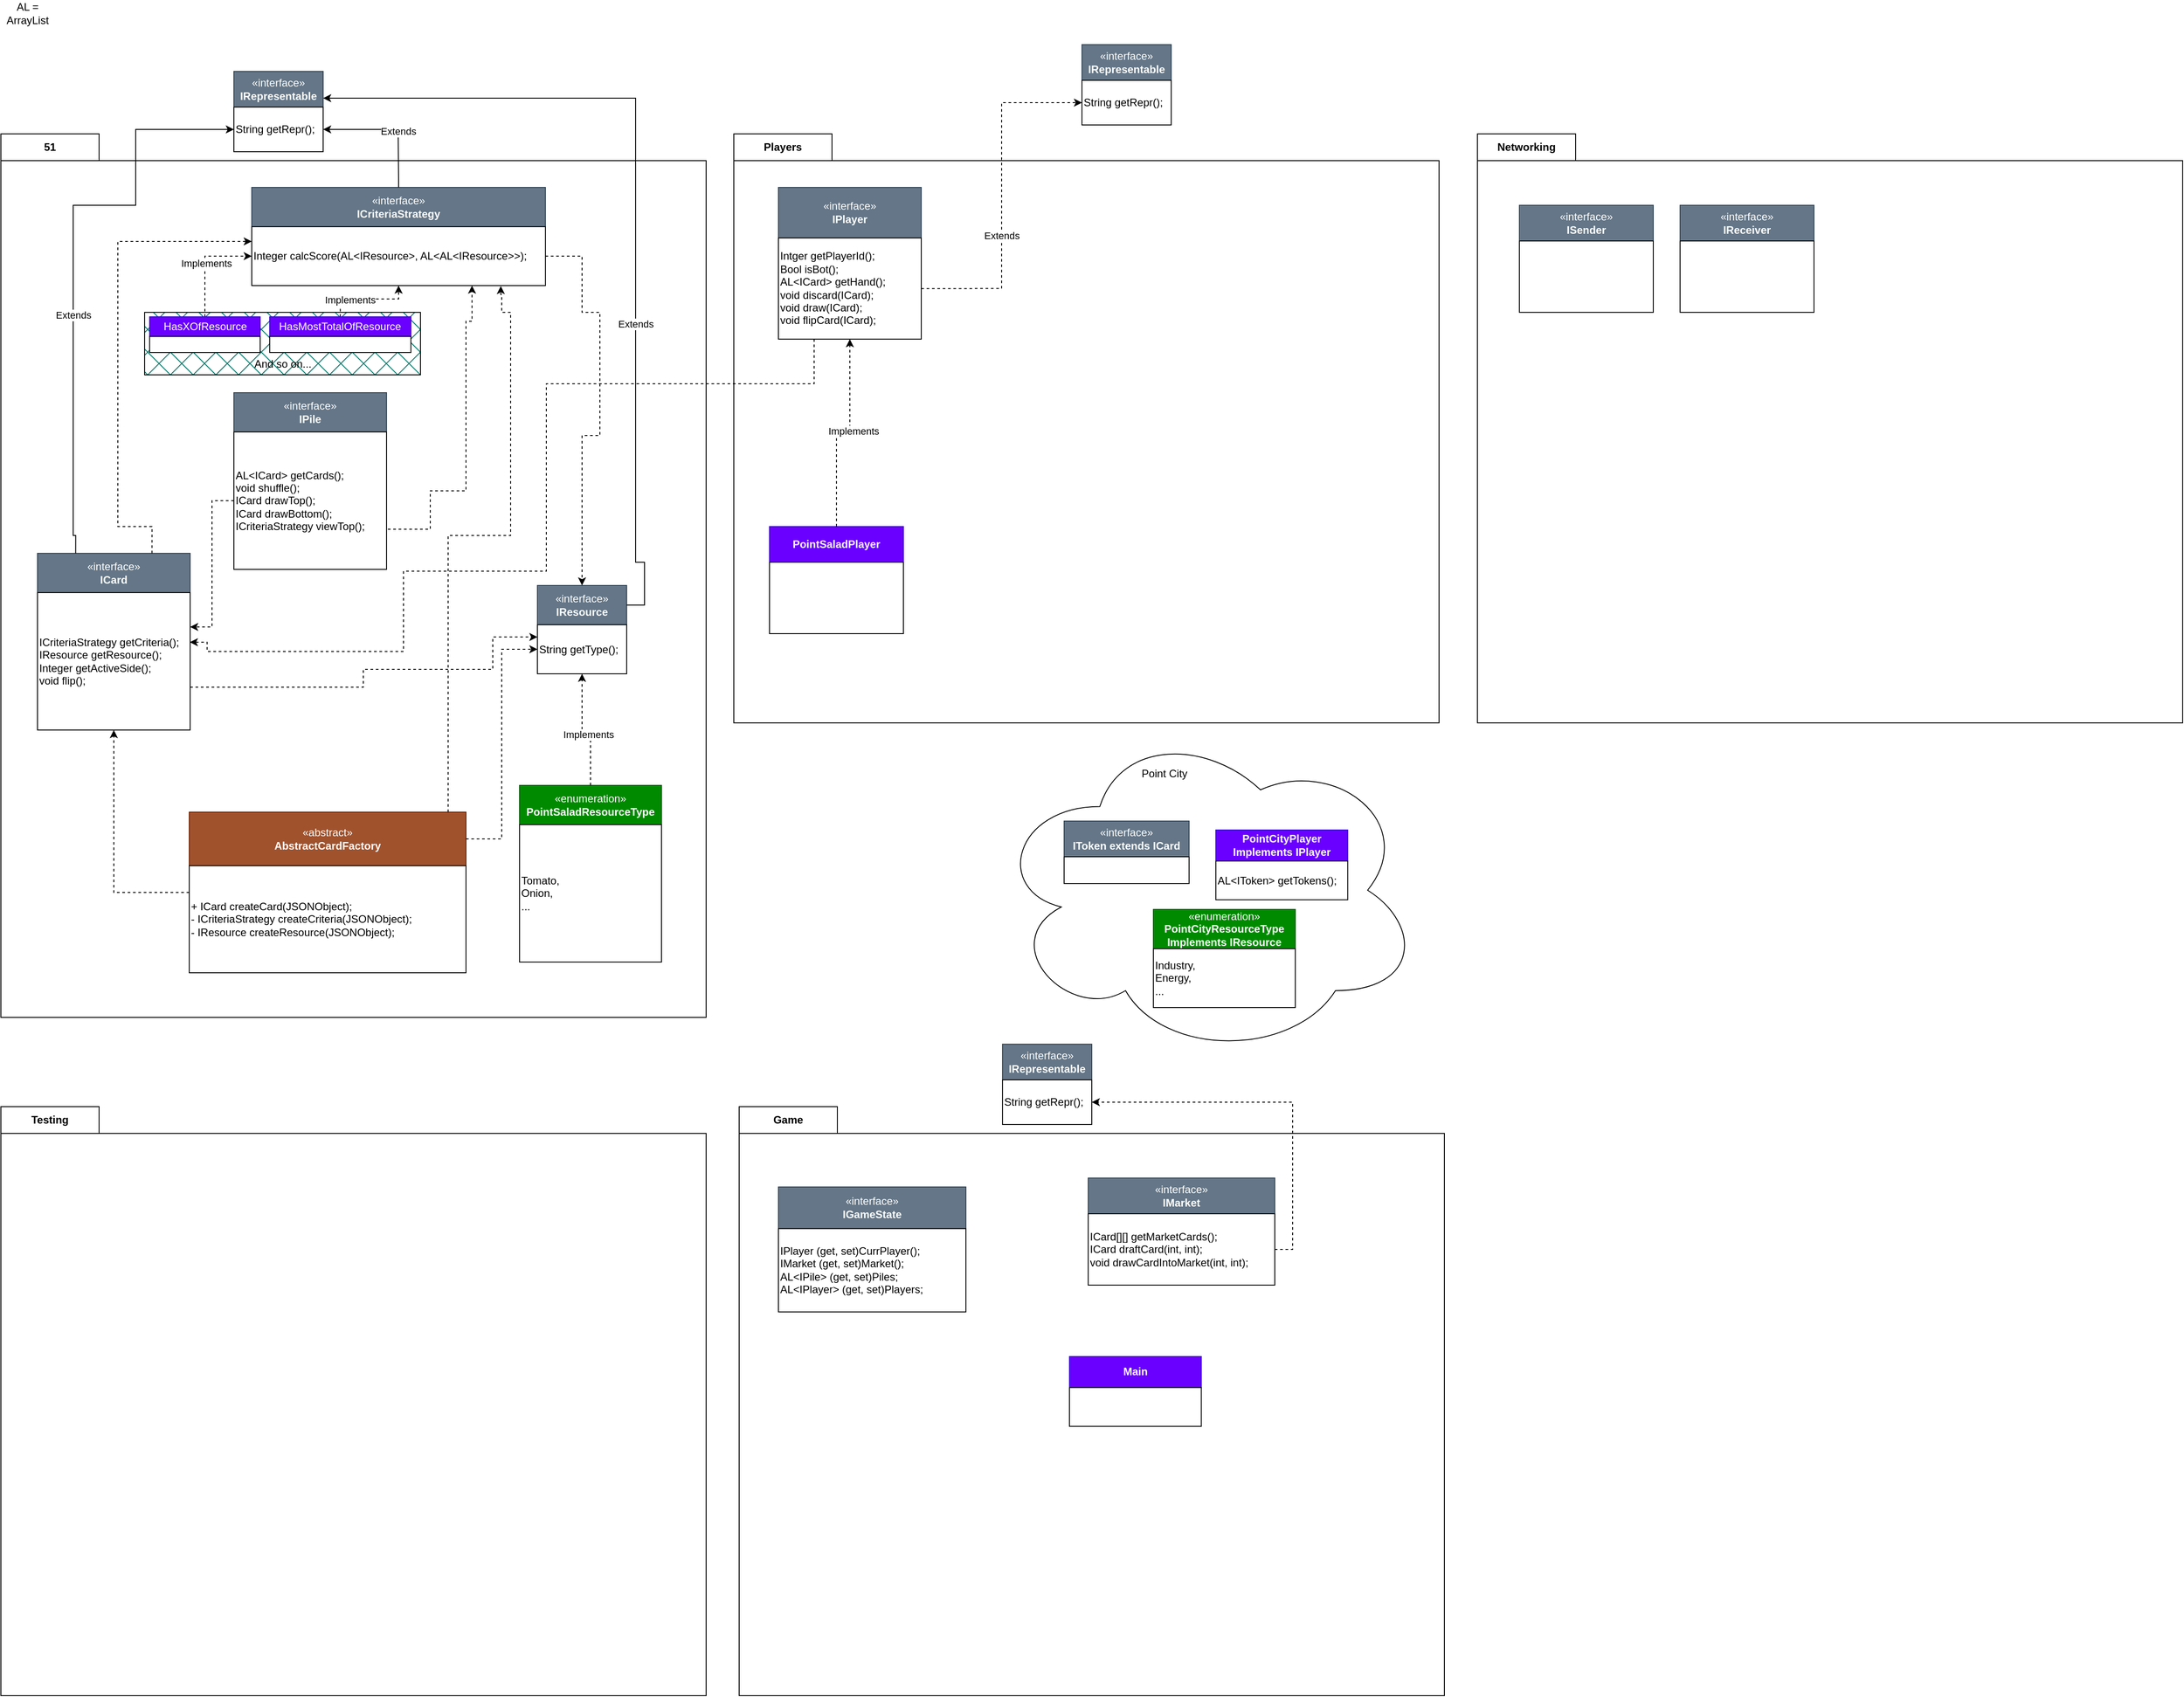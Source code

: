 <mxfile version="24.7.17">
  <diagram name="Page-1" id="F4KrW8JxtzPAobyz8DqY">
    <mxGraphModel dx="913" dy="540" grid="1" gridSize="10" guides="1" tooltips="1" connect="1" arrows="1" fold="1" page="1" pageScale="1" pageWidth="827" pageHeight="1169" math="0" shadow="0">
      <root>
        <mxCell id="0" />
        <mxCell id="1" parent="0" />
        <mxCell id="SN2yluZUW8M9mS18KECz-75" value="Players" style="shape=folder;fontStyle=1;tabWidth=110;tabHeight=30;tabPosition=left;html=1;boundedLbl=1;labelInHeader=1;container=1;collapsible=0;whiteSpace=wrap;" vertex="1" parent="1">
          <mxGeometry x="840" y="160" width="790" height="660" as="geometry" />
        </mxCell>
        <mxCell id="SN2yluZUW8M9mS18KECz-76" value="" style="html=1;strokeColor=none;resizeWidth=1;resizeHeight=1;fillColor=none;part=1;connectable=0;allowArrows=0;deletable=0;whiteSpace=wrap;" vertex="1" parent="SN2yluZUW8M9mS18KECz-75">
          <mxGeometry width="790" height="462" relative="1" as="geometry">
            <mxPoint y="30" as="offset" />
          </mxGeometry>
        </mxCell>
        <mxCell id="SN2yluZUW8M9mS18KECz-36" value="" style="group" vertex="1" connectable="0" parent="SN2yluZUW8M9mS18KECz-75">
          <mxGeometry x="40" y="440" width="150" height="120" as="geometry" />
        </mxCell>
        <mxCell id="SN2yluZUW8M9mS18KECz-37" value="&lt;b&gt;PointSaladPlayer&lt;/b&gt;" style="html=1;whiteSpace=wrap;movable=1;resizable=1;rotatable=1;deletable=1;editable=1;locked=0;connectable=1;fillColor=#6a00ff;fontColor=#ffffff;strokeColor=#3700CC;" vertex="1" parent="SN2yluZUW8M9mS18KECz-36">
          <mxGeometry width="150" height="40" as="geometry" />
        </mxCell>
        <mxCell id="SN2yluZUW8M9mS18KECz-38" value="" style="rounded=0;whiteSpace=wrap;html=1;align=left;movable=1;resizable=1;rotatable=1;deletable=1;editable=1;locked=0;connectable=1;" vertex="1" parent="SN2yluZUW8M9mS18KECz-36">
          <mxGeometry y="40" width="150" height="80" as="geometry" />
        </mxCell>
        <mxCell id="FavM__Tn094tiXzaovP9-73" value="" style="group" parent="SN2yluZUW8M9mS18KECz-75" vertex="1" connectable="0">
          <mxGeometry x="50" y="60" width="160" height="170" as="geometry" />
        </mxCell>
        <mxCell id="FavM__Tn094tiXzaovP9-74" value="«interface»&lt;br&gt;&lt;b&gt;IPlayer&lt;/b&gt;" style="html=1;whiteSpace=wrap;movable=1;resizable=1;rotatable=1;deletable=1;editable=1;locked=0;connectable=1;fillColor=#647687;fontColor=#ffffff;strokeColor=#314354;" parent="FavM__Tn094tiXzaovP9-73" vertex="1">
          <mxGeometry width="160" height="56.667" as="geometry" />
        </mxCell>
        <mxCell id="FavM__Tn094tiXzaovP9-75" value="&lt;div&gt;Intger getPlayerId();&lt;/div&gt;&lt;div&gt;&lt;span style=&quot;background-color: initial;&quot;&gt;Bool isBot();&lt;/span&gt;&lt;/div&gt;&lt;div&gt;AL&amp;lt;ICard&amp;gt; getHand();&lt;span style=&quot;background-color: initial;&quot;&gt;&lt;br&gt;&lt;/span&gt;&lt;/div&gt;&lt;div&gt;void discard(ICard);&lt;/div&gt;&lt;div&gt;void draw(ICard);&lt;/div&gt;&lt;div&gt;void flipCard(ICard);&lt;/div&gt;" style="rounded=0;whiteSpace=wrap;html=1;align=left;movable=1;resizable=1;rotatable=1;deletable=1;editable=1;locked=0;connectable=1;" parent="FavM__Tn094tiXzaovP9-73" vertex="1">
          <mxGeometry y="56.667" width="160" height="113.333" as="geometry" />
        </mxCell>
        <mxCell id="SN2yluZUW8M9mS18KECz-39" style="edgeStyle=orthogonalEdgeStyle;rounded=0;orthogonalLoop=1;jettySize=auto;html=1;entryX=0.5;entryY=1;entryDx=0;entryDy=0;dashed=1;" edge="1" parent="SN2yluZUW8M9mS18KECz-75" source="SN2yluZUW8M9mS18KECz-37" target="FavM__Tn094tiXzaovP9-75">
          <mxGeometry relative="1" as="geometry" />
        </mxCell>
        <mxCell id="SN2yluZUW8M9mS18KECz-40" value="Implements" style="edgeLabel;html=1;align=center;verticalAlign=middle;resizable=0;points=[];" vertex="1" connectable="0" parent="SN2yluZUW8M9mS18KECz-39">
          <mxGeometry x="0.087" y="-4" relative="1" as="geometry">
            <mxPoint as="offset" />
          </mxGeometry>
        </mxCell>
        <mxCell id="SN2yluZUW8M9mS18KECz-71" value="51" style="shape=folder;fontStyle=1;tabWidth=110;tabHeight=30;tabPosition=left;html=1;boundedLbl=1;labelInHeader=1;container=1;collapsible=0;whiteSpace=wrap;" vertex="1" parent="1">
          <mxGeometry x="19" y="160" width="790" height="990" as="geometry" />
        </mxCell>
        <mxCell id="SN2yluZUW8M9mS18KECz-72" value="" style="html=1;strokeColor=none;resizeWidth=1;resizeHeight=1;fillColor=none;part=1;connectable=0;allowArrows=0;deletable=0;whiteSpace=wrap;" vertex="1" parent="SN2yluZUW8M9mS18KECz-71">
          <mxGeometry width="790" height="960" relative="1" as="geometry">
            <mxPoint y="30" as="offset" />
          </mxGeometry>
        </mxCell>
        <mxCell id="SN2yluZUW8M9mS18KECz-80" value="" style="group" vertex="1" connectable="0" parent="SN2yluZUW8M9mS18KECz-71">
          <mxGeometry x="211" y="760.002" width="310" height="180" as="geometry" />
        </mxCell>
        <mxCell id="SN2yluZUW8M9mS18KECz-81" value="«abstract»&lt;br&gt;&lt;b&gt;AbstractCardFactory&lt;/b&gt;" style="html=1;whiteSpace=wrap;movable=1;resizable=1;rotatable=1;deletable=1;editable=1;locked=0;connectable=1;fillColor=#a0522d;fontColor=#ffffff;strokeColor=#6D1F00;" vertex="1" parent="SN2yluZUW8M9mS18KECz-80">
          <mxGeometry width="310" height="60" as="geometry" />
        </mxCell>
        <mxCell id="SN2yluZUW8M9mS18KECz-82" value="+ ICard &lt;span class=&quot;hljs-title function_&quot;&gt;createCard&lt;/span&gt;&lt;span class=&quot;hljs-params&quot;&gt;(JSONObject)&lt;/span&gt;;&lt;br&gt;- ICriteriaStrategy&amp;nbsp;&lt;span class=&quot;hljs-title function_&quot;&gt;createCriteria&lt;/span&gt;&lt;span class=&quot;hljs-params&quot;&gt;(JSONObject)&lt;/span&gt;;&lt;br&gt;- IResource &lt;span class=&quot;hljs-title function_&quot;&gt;createResource&lt;/span&gt;&lt;span class=&quot;hljs-params&quot;&gt;(JSONObject)&lt;/span&gt;;" style="rounded=0;whiteSpace=wrap;html=1;align=left;movable=1;resizable=1;rotatable=1;deletable=1;editable=1;locked=0;connectable=1;" vertex="1" parent="SN2yluZUW8M9mS18KECz-80">
          <mxGeometry y="60" width="310" height="120" as="geometry" />
        </mxCell>
        <mxCell id="SN2yluZUW8M9mS18KECz-16" value="" style="group" vertex="1" connectable="0" parent="SN2yluZUW8M9mS18KECz-71">
          <mxGeometry x="41" y="470" width="171" height="198" as="geometry" />
        </mxCell>
        <mxCell id="SN2yluZUW8M9mS18KECz-17" value="«interface»&lt;br&gt;&lt;b&gt;ICard&lt;/b&gt;" style="html=1;whiteSpace=wrap;movable=1;resizable=1;rotatable=1;deletable=1;editable=1;locked=0;connectable=1;fillColor=#647687;fontColor=#ffffff;strokeColor=#314354;" vertex="1" parent="SN2yluZUW8M9mS18KECz-16">
          <mxGeometry width="171" height="44.0" as="geometry" />
        </mxCell>
        <mxCell id="SN2yluZUW8M9mS18KECz-18" value="&lt;div&gt;&lt;span style=&quot;background-color: initial;&quot;&gt;ICriteriaStrategy getCriteria();&lt;/span&gt;&lt;br&gt;&lt;/div&gt;&lt;div&gt;IResource getResource();&lt;/div&gt;&lt;div&gt;Integer getActiveSide();&lt;/div&gt;&lt;div&gt;void flip();&lt;/div&gt;" style="rounded=0;whiteSpace=wrap;html=1;align=left;movable=1;resizable=1;rotatable=1;deletable=1;editable=1;locked=0;connectable=1;" vertex="1" parent="SN2yluZUW8M9mS18KECz-16">
          <mxGeometry y="44.0" width="171" height="154.0" as="geometry" />
        </mxCell>
        <mxCell id="FavM__Tn094tiXzaovP9-109" value="" style="group" parent="SN2yluZUW8M9mS18KECz-71" vertex="1" connectable="0">
          <mxGeometry x="601" y="506.0" width="100" height="99.0" as="geometry" />
        </mxCell>
        <mxCell id="FavM__Tn094tiXzaovP9-51" value="«interface»&lt;br&gt;&lt;b&gt;IResource&lt;/b&gt;" style="html=1;whiteSpace=wrap;movable=1;resizable=1;rotatable=1;deletable=1;editable=1;locked=0;connectable=1;fillColor=#647687;fontColor=#ffffff;strokeColor=#314354;" parent="FavM__Tn094tiXzaovP9-109" vertex="1">
          <mxGeometry width="100" height="44" as="geometry" />
        </mxCell>
        <mxCell id="FavM__Tn094tiXzaovP9-52" value="String getType();" style="rounded=0;whiteSpace=wrap;html=1;align=left;movable=1;resizable=1;rotatable=1;deletable=1;editable=1;locked=0;connectable=1;" parent="FavM__Tn094tiXzaovP9-109" vertex="1">
          <mxGeometry y="44" width="100" height="55.0" as="geometry" />
        </mxCell>
        <mxCell id="SN2yluZUW8M9mS18KECz-83" value="" style="group" vertex="1" connectable="0" parent="SN2yluZUW8M9mS18KECz-71">
          <mxGeometry x="281" y="60" width="329" height="110" as="geometry" />
        </mxCell>
        <mxCell id="SN2yluZUW8M9mS18KECz-84" value="«interface»&lt;br&gt;&lt;b&gt;ICriteriaStrategy&lt;/b&gt;" style="html=1;whiteSpace=wrap;movable=1;resizable=1;rotatable=1;deletable=1;editable=1;locked=0;connectable=1;fillColor=#647687;fontColor=#ffffff;strokeColor=#314354;" vertex="1" parent="SN2yluZUW8M9mS18KECz-83">
          <mxGeometry width="329" height="44.0" as="geometry" />
        </mxCell>
        <mxCell id="SN2yluZUW8M9mS18KECz-85" value="&lt;div&gt;&lt;div&gt;&lt;span style=&quot;background-color: initial;&quot;&gt;Integer calcScore(AL&amp;lt;IResource&amp;gt;, AL&amp;lt;AL&amp;lt;IResource&amp;gt;&amp;gt;);&lt;/span&gt;&lt;br&gt;&lt;/div&gt;&lt;/div&gt;" style="rounded=0;whiteSpace=wrap;html=1;align=left;movable=1;resizable=1;rotatable=1;deletable=1;editable=1;locked=0;connectable=1;perimeterSpacing=0;" vertex="1" parent="SN2yluZUW8M9mS18KECz-83">
          <mxGeometry y="44.0" width="329" height="66.0" as="geometry" />
        </mxCell>
        <mxCell id="SN2yluZUW8M9mS18KECz-89" style="edgeStyle=orthogonalEdgeStyle;rounded=0;orthogonalLoop=1;jettySize=auto;html=1;dashed=1;entryX=0;entryY=0.25;entryDx=0;entryDy=0;" edge="1" parent="SN2yluZUW8M9mS18KECz-71" source="SN2yluZUW8M9mS18KECz-18" target="FavM__Tn094tiXzaovP9-52">
          <mxGeometry relative="1" as="geometry">
            <Array as="points">
              <mxPoint x="406" y="620" />
              <mxPoint x="406" y="600" />
              <mxPoint x="551" y="600" />
              <mxPoint x="551" y="564" />
            </Array>
          </mxGeometry>
        </mxCell>
        <mxCell id="SN2yluZUW8M9mS18KECz-93" style="edgeStyle=orthogonalEdgeStyle;rounded=0;orthogonalLoop=1;jettySize=auto;html=1;entryX=0;entryY=0.5;entryDx=0;entryDy=0;dashed=1;" edge="1" parent="SN2yluZUW8M9mS18KECz-71" source="SN2yluZUW8M9mS18KECz-91" target="SN2yluZUW8M9mS18KECz-85">
          <mxGeometry relative="1" as="geometry" />
        </mxCell>
        <mxCell id="SN2yluZUW8M9mS18KECz-94" value="Implements" style="edgeLabel;html=1;align=center;verticalAlign=middle;resizable=0;points=[];" vertex="1" connectable="0" parent="SN2yluZUW8M9mS18KECz-93">
          <mxGeometry x="0.007" y="-1" relative="1" as="geometry">
            <mxPoint as="offset" />
          </mxGeometry>
        </mxCell>
        <mxCell id="SN2yluZUW8M9mS18KECz-99" style="edgeStyle=orthogonalEdgeStyle;rounded=0;orthogonalLoop=1;jettySize=auto;html=1;dashed=1;" edge="1" parent="SN2yluZUW8M9mS18KECz-71" source="SN2yluZUW8M9mS18KECz-97" target="SN2yluZUW8M9mS18KECz-85">
          <mxGeometry relative="1" as="geometry" />
        </mxCell>
        <mxCell id="SN2yluZUW8M9mS18KECz-100" value="Implements" style="edgeLabel;html=1;align=center;verticalAlign=middle;resizable=0;points=[];" vertex="1" connectable="0" parent="SN2yluZUW8M9mS18KECz-99">
          <mxGeometry x="-0.386" y="-1" relative="1" as="geometry">
            <mxPoint as="offset" />
          </mxGeometry>
        </mxCell>
        <mxCell id="SN2yluZUW8M9mS18KECz-130" value="" style="group" vertex="1" connectable="0" parent="SN2yluZUW8M9mS18KECz-71">
          <mxGeometry x="581" y="730" width="159" height="198" as="geometry" />
        </mxCell>
        <mxCell id="SN2yluZUW8M9mS18KECz-139" value="" style="edgeStyle=orthogonalEdgeStyle;rounded=0;orthogonalLoop=1;jettySize=auto;html=1;" edge="1" parent="SN2yluZUW8M9mS18KECz-130" source="SN2yluZUW8M9mS18KECz-131" target="SN2yluZUW8M9mS18KECz-132">
          <mxGeometry relative="1" as="geometry" />
        </mxCell>
        <mxCell id="SN2yluZUW8M9mS18KECz-131" value="«enumeration»&lt;br&gt;&lt;b&gt;PointSaladResourceType&lt;/b&gt;" style="html=1;whiteSpace=wrap;movable=1;resizable=1;rotatable=1;deletable=1;editable=1;locked=0;connectable=1;fillColor=#008a00;strokeColor=#005700;fontColor=#ffffff;" vertex="1" parent="SN2yluZUW8M9mS18KECz-130">
          <mxGeometry width="159" height="44.0" as="geometry" />
        </mxCell>
        <mxCell id="SN2yluZUW8M9mS18KECz-132" value="&lt;div&gt;Tomato,&lt;/div&gt;&lt;div&gt;Onion,&lt;/div&gt;&lt;div&gt;...&lt;/div&gt;" style="rounded=0;whiteSpace=wrap;html=1;align=left;movable=1;resizable=1;rotatable=1;deletable=1;editable=1;locked=0;connectable=1;" vertex="1" parent="SN2yluZUW8M9mS18KECz-130">
          <mxGeometry y="44.0" width="159" height="154.0" as="geometry" />
        </mxCell>
        <mxCell id="SN2yluZUW8M9mS18KECz-133" style="edgeStyle=orthogonalEdgeStyle;rounded=0;orthogonalLoop=1;jettySize=auto;html=1;entryX=0.5;entryY=1;entryDx=0;entryDy=0;dashed=1;" edge="1" parent="SN2yluZUW8M9mS18KECz-71" source="SN2yluZUW8M9mS18KECz-131" target="FavM__Tn094tiXzaovP9-52">
          <mxGeometry relative="1" as="geometry" />
        </mxCell>
        <mxCell id="SN2yluZUW8M9mS18KECz-134" value="Implements" style="edgeLabel;html=1;align=center;verticalAlign=middle;resizable=0;points=[];" vertex="1" connectable="0" parent="SN2yluZUW8M9mS18KECz-133">
          <mxGeometry x="-0.141" y="3" relative="1" as="geometry">
            <mxPoint y="1" as="offset" />
          </mxGeometry>
        </mxCell>
        <mxCell id="SN2yluZUW8M9mS18KECz-138" value="" style="group" vertex="1" connectable="0" parent="SN2yluZUW8M9mS18KECz-71">
          <mxGeometry x="161" y="200" width="309" height="70" as="geometry" />
        </mxCell>
        <mxCell id="SN2yluZUW8M9mS18KECz-104" value="" style="rounded=0;whiteSpace=wrap;html=1;fillStyle=cross-hatch;fillColor=#09776a;" vertex="1" parent="SN2yluZUW8M9mS18KECz-138">
          <mxGeometry width="309" height="70.0" as="geometry" />
        </mxCell>
        <mxCell id="SN2yluZUW8M9mS18KECz-137" value="" style="group" vertex="1" connectable="0" parent="SN2yluZUW8M9mS18KECz-138">
          <mxGeometry x="5.628" y="5" width="292.678" height="60" as="geometry" />
        </mxCell>
        <mxCell id="SN2yluZUW8M9mS18KECz-95" value="" style="group" vertex="1" connectable="0" parent="SN2yluZUW8M9mS18KECz-137">
          <mxGeometry width="292.678" height="60" as="geometry" />
        </mxCell>
        <mxCell id="SN2yluZUW8M9mS18KECz-91" value="&lt;div&gt;&lt;span style=&quot;background-color: initial;&quot;&gt;HasXOfResource&lt;/span&gt;&lt;br&gt;&lt;/div&gt;" style="html=1;whiteSpace=wrap;movable=1;resizable=1;rotatable=1;deletable=1;editable=1;locked=0;connectable=1;fillColor=#6a00ff;fontColor=#ffffff;strokeColor=#3700CC;" vertex="1" parent="SN2yluZUW8M9mS18KECz-95">
          <mxGeometry width="123.825" height="22" as="geometry" />
        </mxCell>
        <mxCell id="SN2yluZUW8M9mS18KECz-92" value="&lt;div&gt;&lt;div&gt;&lt;br&gt;&lt;/div&gt;&lt;/div&gt;" style="rounded=0;whiteSpace=wrap;html=1;align=left;movable=1;resizable=1;rotatable=1;deletable=1;editable=1;locked=0;connectable=1;perimeterSpacing=0;" vertex="1" parent="SN2yluZUW8M9mS18KECz-95">
          <mxGeometry y="22" width="123.825" height="18.0" as="geometry" />
        </mxCell>
        <mxCell id="SN2yluZUW8M9mS18KECz-105" value="And so on..." style="text;html=1;align=center;verticalAlign=middle;whiteSpace=wrap;rounded=0;" vertex="1" parent="SN2yluZUW8M9mS18KECz-138">
          <mxGeometry x="86.66" y="51.36" width="135.67" height="13.64" as="geometry" />
        </mxCell>
        <mxCell id="SN2yluZUW8M9mS18KECz-96" value="" style="group" vertex="1" connectable="0" parent="SN2yluZUW8M9mS18KECz-138">
          <mxGeometry x="140.119" y="4.999" width="158.18" height="39.999" as="geometry" />
        </mxCell>
        <mxCell id="SN2yluZUW8M9mS18KECz-97" value="&lt;div&gt;&lt;span style=&quot;background-color: initial;&quot;&gt;HasMostTotalOfResource&lt;/span&gt;&lt;br&gt;&lt;/div&gt;" style="html=1;whiteSpace=wrap;movable=1;resizable=1;rotatable=1;deletable=1;editable=1;locked=0;connectable=1;fillColor=#6a00ff;fontColor=#ffffff;strokeColor=#3700CC;" vertex="1" parent="SN2yluZUW8M9mS18KECz-96">
          <mxGeometry width="158.18" height="21.999" as="geometry" />
        </mxCell>
        <mxCell id="SN2yluZUW8M9mS18KECz-98" value="&lt;div&gt;&lt;div&gt;&lt;br&gt;&lt;/div&gt;&lt;/div&gt;" style="rounded=0;whiteSpace=wrap;html=1;align=left;movable=1;resizable=1;rotatable=1;deletable=1;editable=1;locked=0;connectable=1;perimeterSpacing=0;" vertex="1" parent="SN2yluZUW8M9mS18KECz-96">
          <mxGeometry y="21.999" width="158.18" height="17.999" as="geometry" />
        </mxCell>
        <mxCell id="SN2yluZUW8M9mS18KECz-148" style="edgeStyle=orthogonalEdgeStyle;rounded=0;orthogonalLoop=1;jettySize=auto;html=1;exitX=0.75;exitY=0;exitDx=0;exitDy=0;entryX=0;entryY=0.25;entryDx=0;entryDy=0;dashed=1;" edge="1" parent="SN2yluZUW8M9mS18KECz-71" source="SN2yluZUW8M9mS18KECz-17" target="SN2yluZUW8M9mS18KECz-85">
          <mxGeometry relative="1" as="geometry">
            <Array as="points">
              <mxPoint x="169" y="440" />
              <mxPoint x="131" y="440" />
              <mxPoint x="131" y="121" />
            </Array>
          </mxGeometry>
        </mxCell>
        <mxCell id="SN2yluZUW8M9mS18KECz-149" style="edgeStyle=orthogonalEdgeStyle;rounded=0;orthogonalLoop=1;jettySize=auto;html=1;exitX=1;exitY=0.5;exitDx=0;exitDy=0;dashed=1;" edge="1" parent="SN2yluZUW8M9mS18KECz-71" source="SN2yluZUW8M9mS18KECz-85" target="FavM__Tn094tiXzaovP9-51">
          <mxGeometry relative="1" as="geometry">
            <Array as="points">
              <mxPoint x="651" y="137" />
              <mxPoint x="651" y="200" />
              <mxPoint x="671" y="200" />
              <mxPoint x="671" y="338" />
              <mxPoint x="651" y="338" />
            </Array>
          </mxGeometry>
        </mxCell>
        <mxCell id="SN2yluZUW8M9mS18KECz-150" style="edgeStyle=orthogonalEdgeStyle;rounded=0;orthogonalLoop=1;jettySize=auto;html=1;entryX=0.5;entryY=1;entryDx=0;entryDy=0;dashed=1;exitX=0;exitY=0.25;exitDx=0;exitDy=0;" edge="1" parent="SN2yluZUW8M9mS18KECz-71" source="SN2yluZUW8M9mS18KECz-82" target="SN2yluZUW8M9mS18KECz-18">
          <mxGeometry relative="1" as="geometry" />
        </mxCell>
        <mxCell id="SN2yluZUW8M9mS18KECz-151" style="edgeStyle=orthogonalEdgeStyle;rounded=0;orthogonalLoop=1;jettySize=auto;html=1;entryX=0;entryY=0.5;entryDx=0;entryDy=0;dashed=1;" edge="1" parent="SN2yluZUW8M9mS18KECz-71" source="SN2yluZUW8M9mS18KECz-81" target="FavM__Tn094tiXzaovP9-52">
          <mxGeometry relative="1" as="geometry" />
        </mxCell>
        <mxCell id="SN2yluZUW8M9mS18KECz-152" style="edgeStyle=orthogonalEdgeStyle;rounded=0;orthogonalLoop=1;jettySize=auto;html=1;entryX=0.848;entryY=1.008;entryDx=0;entryDy=0;dashed=1;entryPerimeter=0;" edge="1" parent="SN2yluZUW8M9mS18KECz-71" source="SN2yluZUW8M9mS18KECz-81" target="SN2yluZUW8M9mS18KECz-85">
          <mxGeometry relative="1" as="geometry">
            <Array as="points">
              <mxPoint x="501" y="450" />
              <mxPoint x="571" y="450" />
              <mxPoint x="571" y="200" />
              <mxPoint x="561" y="200" />
              <mxPoint x="561" y="180" />
              <mxPoint x="560" y="180" />
            </Array>
          </mxGeometry>
        </mxCell>
        <mxCell id="SN2yluZUW8M9mS18KECz-165" value="" style="group" vertex="1" connectable="0" parent="SN2yluZUW8M9mS18KECz-71">
          <mxGeometry x="261" y="290" width="171" height="198" as="geometry" />
        </mxCell>
        <mxCell id="SN2yluZUW8M9mS18KECz-166" value="«interface»&lt;br&gt;&lt;b&gt;IPile&lt;/b&gt;" style="html=1;whiteSpace=wrap;movable=1;resizable=1;rotatable=1;deletable=1;editable=1;locked=0;connectable=1;fillColor=#647687;fontColor=#ffffff;strokeColor=#314354;" vertex="1" parent="SN2yluZUW8M9mS18KECz-165">
          <mxGeometry width="171" height="44.0" as="geometry" />
        </mxCell>
        <mxCell id="SN2yluZUW8M9mS18KECz-167" value="&lt;div&gt;AL&amp;lt;ICard&amp;gt; getCards();&lt;/div&gt;&lt;div&gt;void shuffle();&lt;/div&gt;&lt;div&gt;ICard drawTop();&lt;/div&gt;&lt;div&gt;ICard drawBottom();&lt;/div&gt;&lt;div&gt;ICriteriaStrategy viewTop();&lt;/div&gt;" style="rounded=0;whiteSpace=wrap;html=1;align=left;movable=1;resizable=1;rotatable=1;deletable=1;editable=1;locked=0;connectable=1;" vertex="1" parent="SN2yluZUW8M9mS18KECz-165">
          <mxGeometry y="44.0" width="171" height="154.0" as="geometry" />
        </mxCell>
        <mxCell id="SN2yluZUW8M9mS18KECz-173" style="edgeStyle=orthogonalEdgeStyle;rounded=0;orthogonalLoop=1;jettySize=auto;html=1;exitX=1;exitY=0.25;exitDx=0;exitDy=0;dashed=1;entryX=0.75;entryY=1;entryDx=0;entryDy=0;" edge="1" parent="SN2yluZUW8M9mS18KECz-71" source="SN2yluZUW8M9mS18KECz-167" target="SN2yluZUW8M9mS18KECz-85">
          <mxGeometry relative="1" as="geometry">
            <mxPoint x="528" y="180" as="targetPoint" />
            <Array as="points">
              <mxPoint x="432" y="443" />
              <mxPoint x="481" y="443" />
              <mxPoint x="481" y="400" />
              <mxPoint x="521" y="400" />
              <mxPoint x="521" y="210" />
              <mxPoint x="528" y="210" />
            </Array>
          </mxGeometry>
        </mxCell>
        <mxCell id="SN2yluZUW8M9mS18KECz-174" style="edgeStyle=orthogonalEdgeStyle;rounded=0;orthogonalLoop=1;jettySize=auto;html=1;exitX=0;exitY=0.5;exitDx=0;exitDy=0;entryX=1;entryY=0.25;entryDx=0;entryDy=0;dashed=1;" edge="1" parent="SN2yluZUW8M9mS18KECz-71" source="SN2yluZUW8M9mS18KECz-167" target="SN2yluZUW8M9mS18KECz-18">
          <mxGeometry relative="1" as="geometry" />
        </mxCell>
        <mxCell id="FavM__Tn094tiXzaovP9-86" value="AL = ArrayList" style="text;html=1;align=center;verticalAlign=middle;whiteSpace=wrap;rounded=0;" parent="1" vertex="1">
          <mxGeometry x="19" y="10" width="60" height="30" as="geometry" />
        </mxCell>
        <mxCell id="SN2yluZUW8M9mS18KECz-1" value="" style="group" vertex="1" connectable="0" parent="1">
          <mxGeometry x="280" y="90" width="100" height="90" as="geometry" />
        </mxCell>
        <mxCell id="SN2yluZUW8M9mS18KECz-2" value="«interface»&lt;br&gt;&lt;b&gt;IRepresentable&lt;/b&gt;" style="html=1;whiteSpace=wrap;movable=1;resizable=1;rotatable=1;deletable=1;editable=1;locked=0;connectable=1;fillColor=#647687;fontColor=#ffffff;strokeColor=#314354;" vertex="1" parent="SN2yluZUW8M9mS18KECz-1">
          <mxGeometry width="100" height="40" as="geometry" />
        </mxCell>
        <mxCell id="SN2yluZUW8M9mS18KECz-3" value="&lt;div&gt;&lt;span style=&quot;background-color: initial;&quot;&gt;String getRepr();&lt;/span&gt;&lt;br&gt;&lt;/div&gt;" style="rounded=0;whiteSpace=wrap;html=1;align=left;movable=1;resizable=1;rotatable=1;deletable=1;editable=1;locked=0;connectable=1;" vertex="1" parent="SN2yluZUW8M9mS18KECz-1">
          <mxGeometry y="40" width="100" height="50" as="geometry" />
        </mxCell>
        <mxCell id="SN2yluZUW8M9mS18KECz-7" style="edgeStyle=orthogonalEdgeStyle;rounded=0;orthogonalLoop=1;jettySize=auto;html=1;entryX=1;entryY=0.75;entryDx=0;entryDy=0;" edge="1" parent="1" source="FavM__Tn094tiXzaovP9-51" target="SN2yluZUW8M9mS18KECz-2">
          <mxGeometry relative="1" as="geometry">
            <Array as="points">
              <mxPoint x="740" y="688" />
              <mxPoint x="740" y="640" />
              <mxPoint x="730" y="640" />
              <mxPoint x="730" y="120" />
            </Array>
          </mxGeometry>
        </mxCell>
        <mxCell id="SN2yluZUW8M9mS18KECz-11" value="Extends" style="edgeLabel;html=1;align=center;verticalAlign=middle;resizable=0;points=[];" vertex="1" connectable="0" parent="SN2yluZUW8M9mS18KECz-7">
          <mxGeometry x="-0.272" relative="1" as="geometry">
            <mxPoint as="offset" />
          </mxGeometry>
        </mxCell>
        <mxCell id="SN2yluZUW8M9mS18KECz-8" style="edgeStyle=orthogonalEdgeStyle;rounded=0;orthogonalLoop=1;jettySize=auto;html=1;entryX=1;entryY=0.5;entryDx=0;entryDy=0;exitX=0.5;exitY=0;exitDx=0;exitDy=0;" edge="1" parent="1" source="SN2yluZUW8M9mS18KECz-84" target="SN2yluZUW8M9mS18KECz-3">
          <mxGeometry relative="1" as="geometry">
            <Array as="points">
              <mxPoint x="464" y="210" />
              <mxPoint x="464" y="210" />
              <mxPoint x="464" y="155" />
            </Array>
          </mxGeometry>
        </mxCell>
        <mxCell id="SN2yluZUW8M9mS18KECz-9" value="Extends" style="edgeLabel;html=1;align=center;verticalAlign=middle;resizable=0;points=[];" vertex="1" connectable="0" parent="SN2yluZUW8M9mS18KECz-8">
          <mxGeometry x="-0.152" relative="1" as="geometry">
            <mxPoint as="offset" />
          </mxGeometry>
        </mxCell>
        <mxCell id="SN2yluZUW8M9mS18KECz-12" style="edgeStyle=orthogonalEdgeStyle;rounded=0;orthogonalLoop=1;jettySize=auto;html=1;entryX=0;entryY=0.5;entryDx=0;entryDy=0;exitX=0.25;exitY=0;exitDx=0;exitDy=0;" edge="1" parent="1" source="SN2yluZUW8M9mS18KECz-17" target="SN2yluZUW8M9mS18KECz-3">
          <mxGeometry relative="1" as="geometry">
            <mxPoint x="110" y="580" as="sourcePoint" />
            <Array as="points">
              <mxPoint x="103" y="610" />
              <mxPoint x="100" y="610" />
              <mxPoint x="100" y="240" />
              <mxPoint x="170" y="240" />
              <mxPoint x="170" y="155" />
            </Array>
          </mxGeometry>
        </mxCell>
        <mxCell id="SN2yluZUW8M9mS18KECz-13" value="Extends" style="edgeLabel;html=1;align=center;verticalAlign=middle;resizable=0;points=[];" vertex="1" connectable="0" parent="SN2yluZUW8M9mS18KECz-12">
          <mxGeometry x="-0.179" relative="1" as="geometry">
            <mxPoint as="offset" />
          </mxGeometry>
        </mxCell>
        <mxCell id="SN2yluZUW8M9mS18KECz-32" value="" style="group" vertex="1" connectable="0" parent="1">
          <mxGeometry x="1130" y="820" width="480" height="375" as="geometry" />
        </mxCell>
        <mxCell id="SN2yluZUW8M9mS18KECz-28" value="" style="ellipse;shape=cloud;whiteSpace=wrap;html=1;" vertex="1" parent="SN2yluZUW8M9mS18KECz-32">
          <mxGeometry width="480" height="375.0" as="geometry" />
        </mxCell>
        <mxCell id="SN2yluZUW8M9mS18KECz-31" value="Point City" style="text;html=1;align=center;verticalAlign=middle;resizable=0;points=[];autosize=1;strokeColor=none;fillColor=none;" vertex="1" parent="SN2yluZUW8M9mS18KECz-32">
          <mxGeometry x="157.383" y="42.339" width="70" height="30" as="geometry" />
        </mxCell>
        <mxCell id="SN2yluZUW8M9mS18KECz-44" value="" style="group" vertex="1" connectable="0" parent="SN2yluZUW8M9mS18KECz-32">
          <mxGeometry x="250" y="120" width="147.7" height="78.24" as="geometry" />
        </mxCell>
        <mxCell id="SN2yluZUW8M9mS18KECz-42" value="&lt;b&gt;PointCityPlayer Implements IPlayer&lt;/b&gt;" style="html=1;whiteSpace=wrap;movable=1;resizable=1;rotatable=1;deletable=1;editable=1;locked=0;connectable=1;fillColor=#6a00ff;fontColor=#ffffff;strokeColor=#3700CC;" vertex="1" parent="SN2yluZUW8M9mS18KECz-44">
          <mxGeometry width="147.7" height="34.773" as="geometry" />
        </mxCell>
        <mxCell id="SN2yluZUW8M9mS18KECz-43" value="&lt;div&gt;AL&amp;lt;IToken&amp;gt; getTokens();&lt;/div&gt;" style="rounded=0;whiteSpace=wrap;html=1;align=left;movable=1;resizable=1;rotatable=1;deletable=1;editable=1;locked=0;connectable=1;" vertex="1" parent="SN2yluZUW8M9mS18KECz-44">
          <mxGeometry y="34.773" width="147.7" height="43.467" as="geometry" />
        </mxCell>
        <mxCell id="SN2yluZUW8M9mS18KECz-52" value="" style="group" vertex="1" connectable="0" parent="SN2yluZUW8M9mS18KECz-32">
          <mxGeometry x="80" y="110" width="140" height="70" as="geometry" />
        </mxCell>
        <mxCell id="SN2yluZUW8M9mS18KECz-49" value="«interface»&lt;br&gt;&lt;b&gt;IToken extends ICard&lt;/b&gt;" style="html=1;whiteSpace=wrap;movable=1;resizable=1;rotatable=1;deletable=1;editable=1;locked=0;connectable=1;fillColor=#647687;fontColor=#ffffff;strokeColor=#314354;" vertex="1" parent="SN2yluZUW8M9mS18KECz-52">
          <mxGeometry width="140" height="40" as="geometry" />
        </mxCell>
        <mxCell id="SN2yluZUW8M9mS18KECz-50" value="" style="rounded=0;whiteSpace=wrap;html=1;align=left;movable=1;resizable=1;rotatable=1;deletable=1;editable=1;locked=0;connectable=1;" vertex="1" parent="SN2yluZUW8M9mS18KECz-52">
          <mxGeometry y="40" width="140" height="30" as="geometry" />
        </mxCell>
        <mxCell id="SN2yluZUW8M9mS18KECz-144" value="" style="group" vertex="1" connectable="0" parent="SN2yluZUW8M9mS18KECz-32">
          <mxGeometry x="180" y="209" width="159" height="110" as="geometry" />
        </mxCell>
        <mxCell id="SN2yluZUW8M9mS18KECz-141" value="" style="edgeStyle=orthogonalEdgeStyle;rounded=0;orthogonalLoop=1;jettySize=auto;html=1;" edge="1" parent="SN2yluZUW8M9mS18KECz-144" source="SN2yluZUW8M9mS18KECz-142" target="SN2yluZUW8M9mS18KECz-143">
          <mxGeometry relative="1" as="geometry" />
        </mxCell>
        <mxCell id="SN2yluZUW8M9mS18KECz-142" value="«enumeration»&lt;br&gt;&lt;b&gt;PointCityResourceType Implements IResource&lt;/b&gt;" style="html=1;whiteSpace=wrap;movable=1;resizable=1;rotatable=1;deletable=1;editable=1;locked=0;connectable=1;fillColor=#008a00;strokeColor=#005700;fontColor=#ffffff;" vertex="1" parent="SN2yluZUW8M9mS18KECz-144">
          <mxGeometry width="159" height="44.0" as="geometry" />
        </mxCell>
        <mxCell id="SN2yluZUW8M9mS18KECz-143" value="&lt;div&gt;Industry,&lt;/div&gt;&lt;div&gt;Energy,&lt;/div&gt;&lt;div&gt;...&lt;/div&gt;" style="rounded=0;whiteSpace=wrap;html=1;align=left;movable=1;resizable=1;rotatable=1;deletable=1;editable=1;locked=0;connectable=1;" vertex="1" parent="SN2yluZUW8M9mS18KECz-144">
          <mxGeometry y="44" width="159" height="66" as="geometry" />
        </mxCell>
        <mxCell id="SN2yluZUW8M9mS18KECz-106" value="Networking" style="shape=folder;fontStyle=1;tabWidth=110;tabHeight=30;tabPosition=left;html=1;boundedLbl=1;labelInHeader=1;container=1;collapsible=0;whiteSpace=wrap;" vertex="1" parent="1">
          <mxGeometry x="1673" y="160" width="790" height="660" as="geometry" />
        </mxCell>
        <mxCell id="SN2yluZUW8M9mS18KECz-107" value="" style="html=1;strokeColor=none;resizeWidth=1;resizeHeight=1;fillColor=none;part=1;connectable=0;allowArrows=0;deletable=0;whiteSpace=wrap;" vertex="1" parent="SN2yluZUW8M9mS18KECz-106">
          <mxGeometry width="790" height="630" relative="1" as="geometry">
            <mxPoint y="30" as="offset" />
          </mxGeometry>
        </mxCell>
        <mxCell id="SN2yluZUW8M9mS18KECz-153" value="" style="group" vertex="1" connectable="0" parent="SN2yluZUW8M9mS18KECz-106">
          <mxGeometry x="47" y="80" width="150" height="120" as="geometry" />
        </mxCell>
        <mxCell id="SN2yluZUW8M9mS18KECz-154" value="«interface»&lt;br&gt;&lt;b&gt;ISender&lt;/b&gt;" style="html=1;whiteSpace=wrap;movable=1;resizable=1;rotatable=1;deletable=1;editable=1;locked=0;connectable=1;fillColor=#647687;fontColor=#ffffff;strokeColor=#314354;" vertex="1" parent="SN2yluZUW8M9mS18KECz-153">
          <mxGeometry width="150" height="40" as="geometry" />
        </mxCell>
        <mxCell id="SN2yluZUW8M9mS18KECz-155" value="&lt;div&gt;&lt;br&gt;&lt;/div&gt;" style="rounded=0;whiteSpace=wrap;html=1;align=left;movable=1;resizable=1;rotatable=1;deletable=1;editable=1;locked=0;connectable=1;" vertex="1" parent="SN2yluZUW8M9mS18KECz-153">
          <mxGeometry y="40" width="150" height="80" as="geometry" />
        </mxCell>
        <mxCell id="SN2yluZUW8M9mS18KECz-156" value="" style="group" vertex="1" connectable="0" parent="SN2yluZUW8M9mS18KECz-106">
          <mxGeometry x="227" y="80" width="150" height="120" as="geometry" />
        </mxCell>
        <mxCell id="SN2yluZUW8M9mS18KECz-157" value="«interface»&lt;br&gt;&lt;b&gt;IReceiver&lt;/b&gt;" style="html=1;whiteSpace=wrap;movable=1;resizable=1;rotatable=1;deletable=1;editable=1;locked=0;connectable=1;fillColor=#647687;fontColor=#ffffff;strokeColor=#314354;" vertex="1" parent="SN2yluZUW8M9mS18KECz-156">
          <mxGeometry width="150" height="40" as="geometry" />
        </mxCell>
        <mxCell id="SN2yluZUW8M9mS18KECz-158" value="&lt;div&gt;&lt;br&gt;&lt;/div&gt;" style="rounded=0;whiteSpace=wrap;html=1;align=left;movable=1;resizable=1;rotatable=1;deletable=1;editable=1;locked=0;connectable=1;" vertex="1" parent="SN2yluZUW8M9mS18KECz-156">
          <mxGeometry y="40" width="150" height="80" as="geometry" />
        </mxCell>
        <mxCell id="SN2yluZUW8M9mS18KECz-116" value="Testing" style="shape=folder;fontStyle=1;tabWidth=110;tabHeight=30;tabPosition=left;html=1;boundedLbl=1;labelInHeader=1;container=1;collapsible=0;whiteSpace=wrap;" vertex="1" parent="1">
          <mxGeometry x="19" y="1250" width="790" height="660" as="geometry" />
        </mxCell>
        <mxCell id="SN2yluZUW8M9mS18KECz-117" value="" style="html=1;strokeColor=none;resizeWidth=1;resizeHeight=1;fillColor=none;part=1;connectable=0;allowArrows=0;deletable=0;whiteSpace=wrap;" vertex="1" parent="SN2yluZUW8M9mS18KECz-116">
          <mxGeometry width="790" height="630" relative="1" as="geometry">
            <mxPoint y="30" as="offset" />
          </mxGeometry>
        </mxCell>
        <mxCell id="SN2yluZUW8M9mS18KECz-118" value="Game" style="shape=folder;fontStyle=1;tabWidth=110;tabHeight=30;tabPosition=left;html=1;boundedLbl=1;labelInHeader=1;container=1;collapsible=0;whiteSpace=wrap;" vertex="1" parent="1">
          <mxGeometry x="846" y="1250" width="790" height="660" as="geometry" />
        </mxCell>
        <mxCell id="SN2yluZUW8M9mS18KECz-119" value="" style="html=1;strokeColor=none;resizeWidth=1;resizeHeight=1;fillColor=none;part=1;connectable=0;allowArrows=0;deletable=0;whiteSpace=wrap;" vertex="1" parent="SN2yluZUW8M9mS18KECz-118">
          <mxGeometry width="790" height="630" relative="1" as="geometry">
            <mxPoint y="30" as="offset" />
          </mxGeometry>
        </mxCell>
        <mxCell id="SN2yluZUW8M9mS18KECz-159" value="" style="group" vertex="1" connectable="0" parent="SN2yluZUW8M9mS18KECz-118">
          <mxGeometry x="44" y="90" width="210" height="140" as="geometry" />
        </mxCell>
        <mxCell id="SN2yluZUW8M9mS18KECz-160" value="«interface»&lt;br&gt;&lt;b&gt;IGameState&lt;/b&gt;" style="html=1;whiteSpace=wrap;movable=1;resizable=1;rotatable=1;deletable=1;editable=1;locked=0;connectable=1;fillColor=#647687;fontColor=#ffffff;strokeColor=#314354;" vertex="1" parent="SN2yluZUW8M9mS18KECz-159">
          <mxGeometry width="210" height="46.667" as="geometry" />
        </mxCell>
        <mxCell id="SN2yluZUW8M9mS18KECz-161" value="IPlayer (get, set)CurrPlayer();&lt;div&gt;IMarket (get, set)Market();&lt;/div&gt;&lt;div&gt;AL&amp;lt;IPile&amp;gt; (get, set)Piles;&lt;/div&gt;&lt;div&gt;AL&amp;lt;IPlayer&amp;gt; (get, set)Players;&lt;/div&gt;" style="rounded=0;whiteSpace=wrap;html=1;align=left;movable=1;resizable=1;rotatable=1;deletable=1;editable=1;locked=0;connectable=1;" vertex="1" parent="SN2yluZUW8M9mS18KECz-159">
          <mxGeometry y="46.667" width="210" height="93.333" as="geometry" />
        </mxCell>
        <mxCell id="SN2yluZUW8M9mS18KECz-162" value="" style="group" vertex="1" connectable="0" parent="SN2yluZUW8M9mS18KECz-118">
          <mxGeometry x="370" y="280" width="147.7" height="78.24" as="geometry" />
        </mxCell>
        <mxCell id="SN2yluZUW8M9mS18KECz-163" value="&lt;b&gt;Main&lt;/b&gt;" style="html=1;whiteSpace=wrap;movable=1;resizable=1;rotatable=1;deletable=1;editable=1;locked=0;connectable=1;fillColor=#6a00ff;fontColor=#ffffff;strokeColor=#3700CC;" vertex="1" parent="SN2yluZUW8M9mS18KECz-162">
          <mxGeometry width="147.7" height="34.773" as="geometry" />
        </mxCell>
        <mxCell id="SN2yluZUW8M9mS18KECz-164" value="" style="rounded=0;whiteSpace=wrap;html=1;align=left;movable=1;resizable=1;rotatable=1;deletable=1;editable=1;locked=0;connectable=1;" vertex="1" parent="SN2yluZUW8M9mS18KECz-162">
          <mxGeometry y="34.773" width="147.7" height="43.467" as="geometry" />
        </mxCell>
        <mxCell id="SN2yluZUW8M9mS18KECz-169" value="" style="group" vertex="1" connectable="0" parent="SN2yluZUW8M9mS18KECz-118">
          <mxGeometry x="391" y="80" width="209" height="120" as="geometry" />
        </mxCell>
        <mxCell id="SN2yluZUW8M9mS18KECz-170" value="«interface»&lt;br&gt;&lt;b&gt;IMarket&lt;/b&gt;" style="html=1;whiteSpace=wrap;movable=1;resizable=1;rotatable=1;deletable=1;editable=1;locked=0;connectable=1;fillColor=#647687;fontColor=#ffffff;strokeColor=#314354;" vertex="1" parent="SN2yluZUW8M9mS18KECz-169">
          <mxGeometry width="209.0" height="40" as="geometry" />
        </mxCell>
        <mxCell id="SN2yluZUW8M9mS18KECz-171" value="ICard[][] getMarketCards();&lt;div&gt;ICard draftCard(int, int);&lt;/div&gt;&lt;div&gt;void drawCardIntoMarket(int, int);&lt;/div&gt;" style="rounded=0;whiteSpace=wrap;html=1;align=left;movable=1;resizable=1;rotatable=1;deletable=1;editable=1;locked=0;connectable=1;" vertex="1" parent="SN2yluZUW8M9mS18KECz-169">
          <mxGeometry y="40" width="209.0" height="80" as="geometry" />
        </mxCell>
        <mxCell id="SN2yluZUW8M9mS18KECz-146" style="edgeStyle=orthogonalEdgeStyle;rounded=0;orthogonalLoop=1;jettySize=auto;html=1;entryX=0.998;entryY=0.361;entryDx=0;entryDy=0;entryPerimeter=0;dashed=1;exitX=0.25;exitY=1;exitDx=0;exitDy=0;" edge="1" parent="1" source="FavM__Tn094tiXzaovP9-75" target="SN2yluZUW8M9mS18KECz-18">
          <mxGeometry relative="1" as="geometry">
            <Array as="points">
              <mxPoint x="930" y="440" />
              <mxPoint x="630" y="440" />
              <mxPoint x="630" y="650" />
              <mxPoint x="470" y="650" />
              <mxPoint x="470" y="740" />
              <mxPoint x="250" y="740" />
              <mxPoint x="250" y="730" />
            </Array>
          </mxGeometry>
        </mxCell>
        <mxCell id="SN2yluZUW8M9mS18KECz-176" value="" style="group" vertex="1" connectable="0" parent="1">
          <mxGeometry x="1230" y="60" width="100" height="90" as="geometry" />
        </mxCell>
        <mxCell id="SN2yluZUW8M9mS18KECz-177" value="«interface»&lt;br&gt;&lt;b&gt;IRepresentable&lt;/b&gt;" style="html=1;whiteSpace=wrap;movable=1;resizable=1;rotatable=1;deletable=1;editable=1;locked=0;connectable=1;fillColor=#647687;fontColor=#ffffff;strokeColor=#314354;" vertex="1" parent="SN2yluZUW8M9mS18KECz-176">
          <mxGeometry width="100" height="40" as="geometry" />
        </mxCell>
        <mxCell id="SN2yluZUW8M9mS18KECz-178" value="&lt;div&gt;&lt;span style=&quot;background-color: initial;&quot;&gt;String getRepr();&lt;/span&gt;&lt;br&gt;&lt;/div&gt;" style="rounded=0;whiteSpace=wrap;html=1;align=left;movable=1;resizable=1;rotatable=1;deletable=1;editable=1;locked=0;connectable=1;" vertex="1" parent="SN2yluZUW8M9mS18KECz-176">
          <mxGeometry y="40" width="100" height="50" as="geometry" />
        </mxCell>
        <mxCell id="SN2yluZUW8M9mS18KECz-180" style="edgeStyle=orthogonalEdgeStyle;rounded=0;orthogonalLoop=1;jettySize=auto;html=1;exitX=1;exitY=0.5;exitDx=0;exitDy=0;entryX=0;entryY=0.5;entryDx=0;entryDy=0;dashed=1;" edge="1" parent="1" source="FavM__Tn094tiXzaovP9-75" target="SN2yluZUW8M9mS18KECz-178">
          <mxGeometry relative="1" as="geometry" />
        </mxCell>
        <mxCell id="SN2yluZUW8M9mS18KECz-181" value="Extends" style="edgeLabel;html=1;align=center;verticalAlign=middle;resizable=0;points=[];" vertex="1" connectable="0" parent="SN2yluZUW8M9mS18KECz-180">
          <mxGeometry x="-0.227" relative="1" as="geometry">
            <mxPoint as="offset" />
          </mxGeometry>
        </mxCell>
        <mxCell id="SN2yluZUW8M9mS18KECz-182" value="" style="group" vertex="1" connectable="0" parent="1">
          <mxGeometry x="1141" y="1180" width="100" height="90" as="geometry" />
        </mxCell>
        <mxCell id="SN2yluZUW8M9mS18KECz-183" value="«interface»&lt;br&gt;&lt;b&gt;IRepresentable&lt;/b&gt;" style="html=1;whiteSpace=wrap;movable=1;resizable=1;rotatable=1;deletable=1;editable=1;locked=0;connectable=1;fillColor=#647687;fontColor=#ffffff;strokeColor=#314354;" vertex="1" parent="SN2yluZUW8M9mS18KECz-182">
          <mxGeometry width="100" height="40" as="geometry" />
        </mxCell>
        <mxCell id="SN2yluZUW8M9mS18KECz-184" value="&lt;div&gt;&lt;span style=&quot;background-color: initial;&quot;&gt;String getRepr();&lt;/span&gt;&lt;br&gt;&lt;/div&gt;" style="rounded=0;whiteSpace=wrap;html=1;align=left;movable=1;resizable=1;rotatable=1;deletable=1;editable=1;locked=0;connectable=1;" vertex="1" parent="SN2yluZUW8M9mS18KECz-182">
          <mxGeometry y="40" width="100" height="50" as="geometry" />
        </mxCell>
        <mxCell id="SN2yluZUW8M9mS18KECz-186" style="edgeStyle=orthogonalEdgeStyle;rounded=0;orthogonalLoop=1;jettySize=auto;html=1;entryX=1;entryY=0.5;entryDx=0;entryDy=0;exitX=1;exitY=0.5;exitDx=0;exitDy=0;dashed=1;" edge="1" parent="1" source="SN2yluZUW8M9mS18KECz-171" target="SN2yluZUW8M9mS18KECz-184">
          <mxGeometry relative="1" as="geometry" />
        </mxCell>
      </root>
    </mxGraphModel>
  </diagram>
</mxfile>
